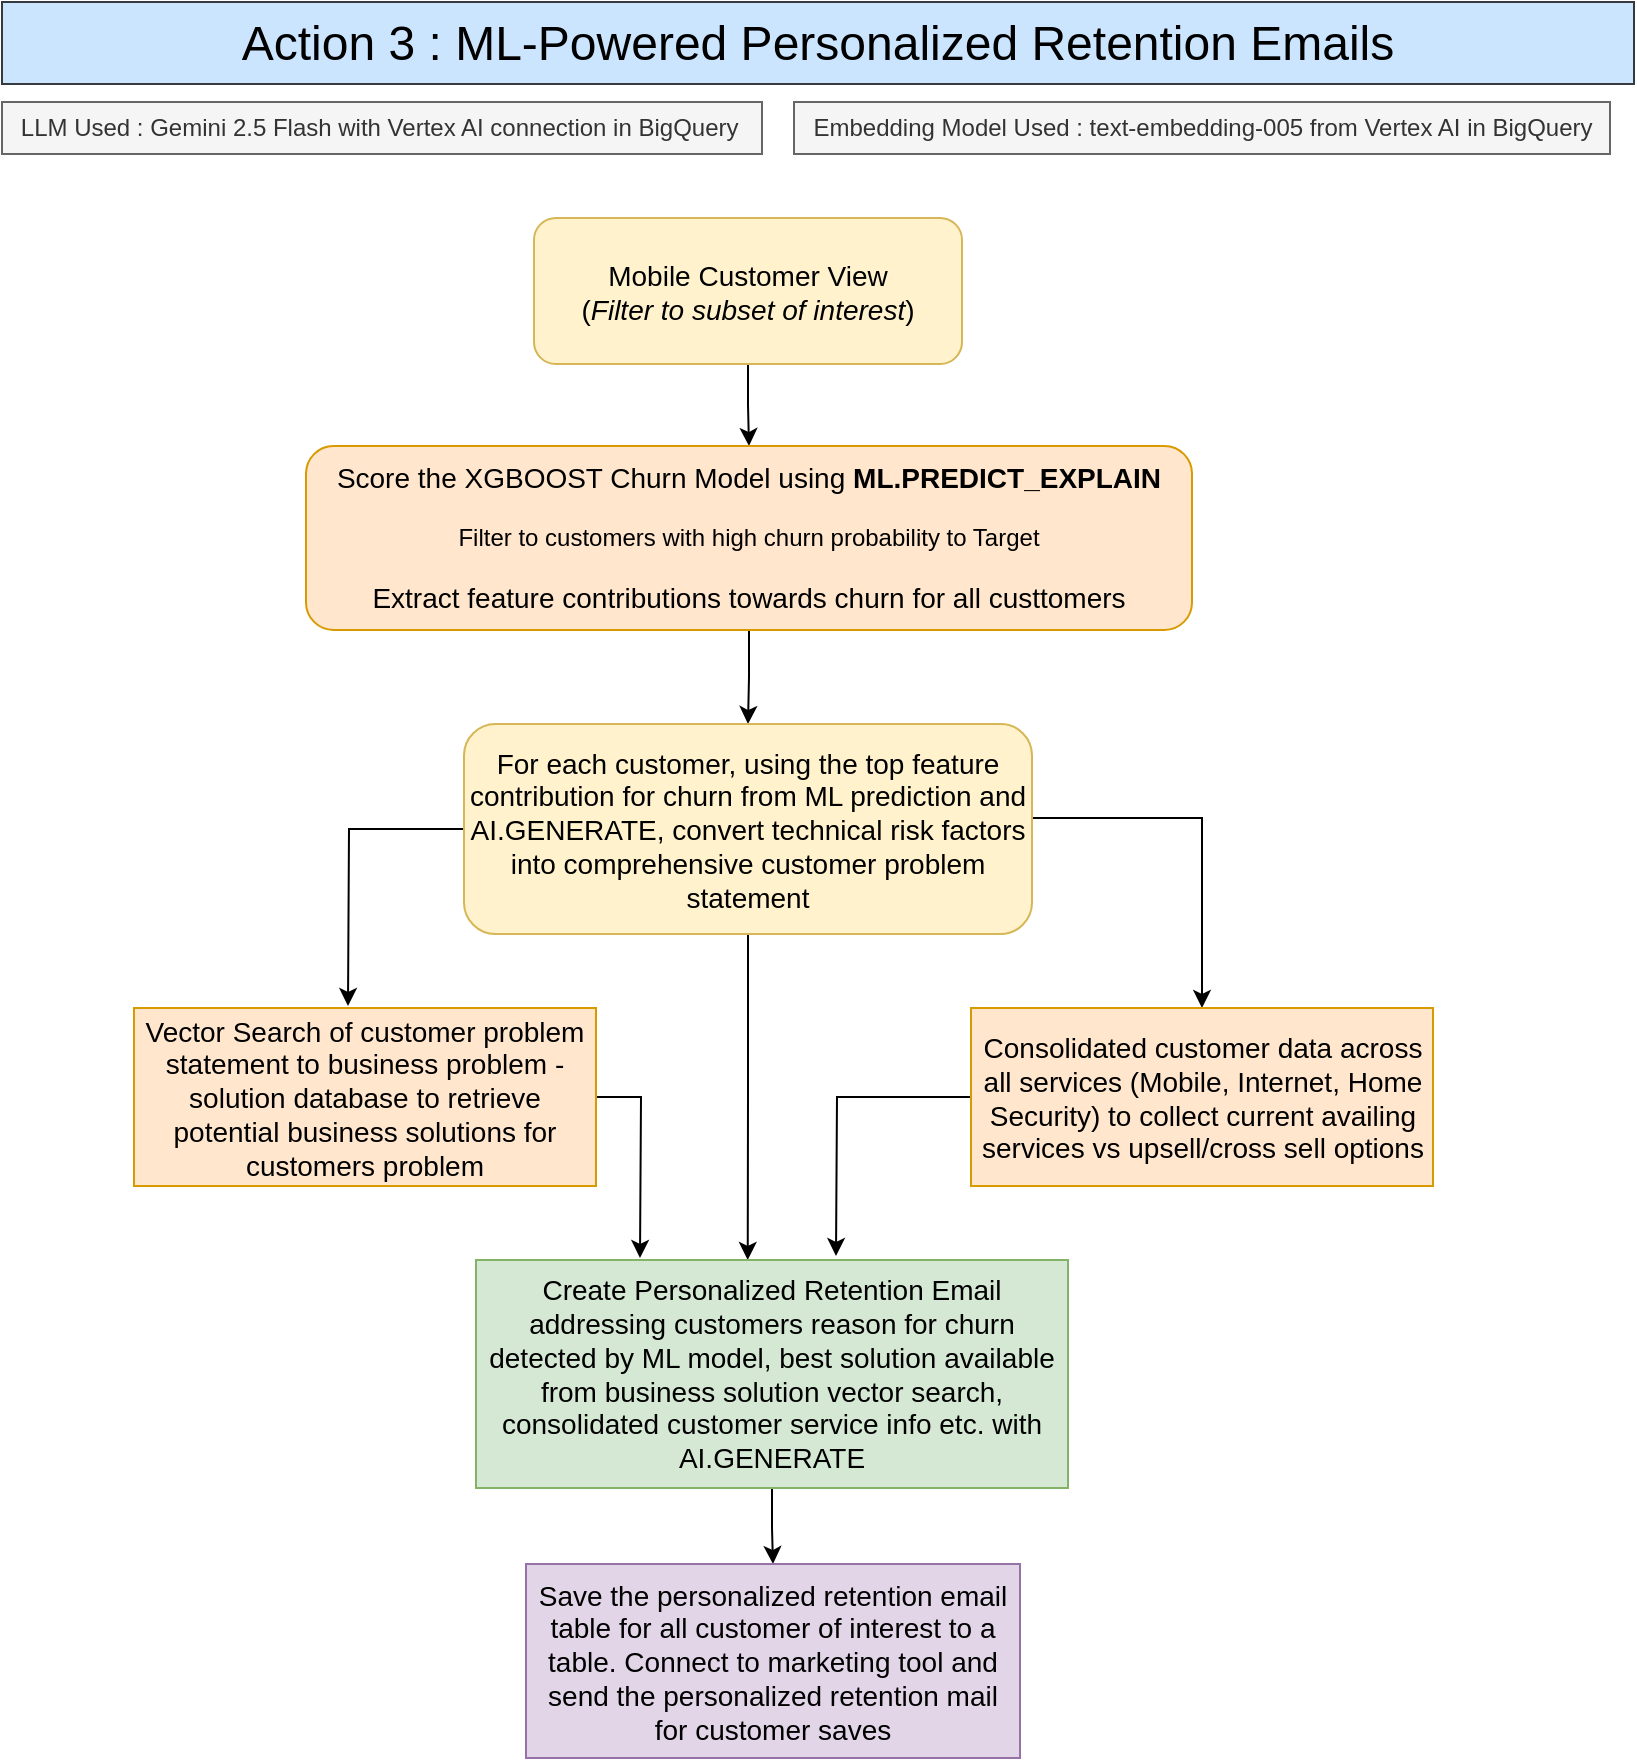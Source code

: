 <mxfile version="28.2.3">
  <diagram name="Page-1" id="bMpS56SYtDnE63oqlAGY">
    <mxGraphModel dx="1668" dy="925" grid="0" gridSize="10" guides="1" tooltips="1" connect="1" arrows="1" fold="1" page="1" pageScale="1" pageWidth="850" pageHeight="1100" math="0" shadow="0">
      <root>
        <mxCell id="0" />
        <mxCell id="1" parent="0" />
        <mxCell id="YqnrHok4tqcxLZUBB8qF-3" value="" style="edgeStyle=orthogonalEdgeStyle;rounded=0;orthogonalLoop=1;jettySize=auto;html=1;" edge="1" parent="1" source="YqnrHok4tqcxLZUBB8qF-1" target="YqnrHok4tqcxLZUBB8qF-2">
          <mxGeometry relative="1" as="geometry" />
        </mxCell>
        <mxCell id="YqnrHok4tqcxLZUBB8qF-1" value="&lt;font style=&quot;font-size: 14px;&quot;&gt;Mobile Customer View&lt;/font&gt;&lt;div&gt;&lt;font style=&quot;font-size: 14px;&quot;&gt;(&lt;i&gt;Filter to subset of interest&lt;/i&gt;)&lt;/font&gt;&lt;/div&gt;" style="rounded=1;whiteSpace=wrap;html=1;fillColor=#fff2cc;strokeColor=#d6b656;" vertex="1" parent="1">
          <mxGeometry x="285" y="117" width="214" height="73" as="geometry" />
        </mxCell>
        <mxCell id="YqnrHok4tqcxLZUBB8qF-9" value="" style="edgeStyle=orthogonalEdgeStyle;rounded=0;orthogonalLoop=1;jettySize=auto;html=1;" edge="1" parent="1" source="YqnrHok4tqcxLZUBB8qF-2" target="YqnrHok4tqcxLZUBB8qF-8">
          <mxGeometry relative="1" as="geometry" />
        </mxCell>
        <mxCell id="YqnrHok4tqcxLZUBB8qF-2" value="&lt;font style=&quot;font-size: 14px;&quot;&gt;Score the XGBOOST Churn Model using &lt;b&gt;ML.PREDICT_EXPLAIN&lt;/b&gt;&lt;/font&gt;&lt;div&gt;&lt;br&gt;&lt;/div&gt;&lt;div&gt;Filter to customers with high churn probability to Target&lt;br&gt;&lt;div&gt;&lt;br&gt;&lt;/div&gt;&lt;div&gt;&lt;font style=&quot;font-size: 14px;&quot;&gt;Extract feature contributions towards churn for all custtomers&lt;/font&gt;&lt;/div&gt;&lt;/div&gt;" style="whiteSpace=wrap;html=1;fillColor=#ffe6cc;strokeColor=#d79b00;rounded=1;" vertex="1" parent="1">
          <mxGeometry x="171" y="231" width="443" height="92" as="geometry" />
        </mxCell>
        <mxCell id="YqnrHok4tqcxLZUBB8qF-4" value="&lt;font style=&quot;font-size: 24px;&quot;&gt;Action 3 :&amp;nbsp;ML-Powered Personalized Retention Emails&lt;/font&gt;" style="rounded=0;whiteSpace=wrap;html=1;fillColor=#cce5ff;strokeColor=#36393d;" vertex="1" parent="1">
          <mxGeometry x="19" y="9" width="816" height="41" as="geometry" />
        </mxCell>
        <mxCell id="YqnrHok4tqcxLZUBB8qF-6" value="Embedding Model Used :&amp;nbsp;text-embedding-005 from Vertex AI in BigQuery" style="text;html=1;align=center;verticalAlign=middle;resizable=0;points=[];autosize=1;strokeColor=#666666;fillColor=#f5f5f5;fontColor=#333333;" vertex="1" parent="1">
          <mxGeometry x="415" y="59" width="408" height="26" as="geometry" />
        </mxCell>
        <mxCell id="YqnrHok4tqcxLZUBB8qF-7" value="LLM Used : Gemini 2.5 Flash with Vertex AI connection in BigQuery&amp;nbsp;" style="text;html=1;align=center;verticalAlign=middle;resizable=0;points=[];autosize=1;strokeColor=#666666;fillColor=#f5f5f5;fontColor=#333333;" vertex="1" parent="1">
          <mxGeometry x="19" y="59" width="380" height="26" as="geometry" />
        </mxCell>
        <mxCell id="YqnrHok4tqcxLZUBB8qF-12" style="edgeStyle=orthogonalEdgeStyle;rounded=0;orthogonalLoop=1;jettySize=auto;html=1;" edge="1" parent="1" source="YqnrHok4tqcxLZUBB8qF-8">
          <mxGeometry relative="1" as="geometry">
            <mxPoint x="192" y="511" as="targetPoint" />
          </mxGeometry>
        </mxCell>
        <mxCell id="YqnrHok4tqcxLZUBB8qF-15" style="edgeStyle=orthogonalEdgeStyle;rounded=0;orthogonalLoop=1;jettySize=auto;html=1;entryX=0.5;entryY=0;entryDx=0;entryDy=0;" edge="1" parent="1" source="YqnrHok4tqcxLZUBB8qF-8" target="YqnrHok4tqcxLZUBB8qF-13">
          <mxGeometry relative="1" as="geometry">
            <Array as="points">
              <mxPoint x="619" y="417" />
            </Array>
          </mxGeometry>
        </mxCell>
        <mxCell id="YqnrHok4tqcxLZUBB8qF-18" style="edgeStyle=orthogonalEdgeStyle;rounded=0;orthogonalLoop=1;jettySize=auto;html=1;entryX=0.459;entryY=0;entryDx=0;entryDy=0;entryPerimeter=0;" edge="1" parent="1" source="YqnrHok4tqcxLZUBB8qF-8" target="YqnrHok4tqcxLZUBB8qF-16">
          <mxGeometry relative="1" as="geometry">
            <mxPoint x="392" y="633" as="targetPoint" />
          </mxGeometry>
        </mxCell>
        <mxCell id="YqnrHok4tqcxLZUBB8qF-8" value="&lt;font style=&quot;font-size: 14px;&quot;&gt;For each customer, using the top feature contribution for churn from ML prediction and AI.GENERATE, convert technical risk factors into comprehensive customer problem statement&lt;/font&gt;" style="whiteSpace=wrap;html=1;fillColor=#fff2cc;strokeColor=#d6b656;rounded=1;" vertex="1" parent="1">
          <mxGeometry x="250" y="370" width="284" height="105" as="geometry" />
        </mxCell>
        <mxCell id="YqnrHok4tqcxLZUBB8qF-22" style="edgeStyle=orthogonalEdgeStyle;rounded=0;orthogonalLoop=1;jettySize=auto;html=1;exitX=1;exitY=0.5;exitDx=0;exitDy=0;" edge="1" parent="1" source="YqnrHok4tqcxLZUBB8qF-11">
          <mxGeometry relative="1" as="geometry">
            <mxPoint x="338" y="637" as="targetPoint" />
          </mxGeometry>
        </mxCell>
        <mxCell id="YqnrHok4tqcxLZUBB8qF-11" value="&lt;span style=&quot;font-size: 14px;&quot;&gt;Vector Search of&amp;nbsp;&lt;/span&gt;&lt;span style=&quot;font-size: 14px;&quot;&gt;customer problem statement&lt;/span&gt;&lt;span style=&quot;font-size: 14px;&quot;&gt;&amp;nbsp;to business problem -solution database to retrieve potential business solutions for customers problem&lt;/span&gt;" style="whiteSpace=wrap;html=1;fillColor=#ffe6cc;strokeColor=#d79b00;rounded=0;" vertex="1" parent="1">
          <mxGeometry x="85" y="512" width="231" height="89" as="geometry" />
        </mxCell>
        <mxCell id="YqnrHok4tqcxLZUBB8qF-23" style="edgeStyle=orthogonalEdgeStyle;rounded=0;orthogonalLoop=1;jettySize=auto;html=1;" edge="1" parent="1" source="YqnrHok4tqcxLZUBB8qF-13">
          <mxGeometry relative="1" as="geometry">
            <mxPoint x="436" y="636" as="targetPoint" />
          </mxGeometry>
        </mxCell>
        <mxCell id="YqnrHok4tqcxLZUBB8qF-13" value="&lt;span style=&quot;font-size: 14px;&quot;&gt;Consolidated customer data across all services (Mobile, Internet, Home Security) to collect current availing services vs upsell/cross sell options&lt;/span&gt;" style="whiteSpace=wrap;html=1;fillColor=#ffe6cc;strokeColor=#d79b00;rounded=0;" vertex="1" parent="1">
          <mxGeometry x="503.5" y="512" width="231" height="89" as="geometry" />
        </mxCell>
        <mxCell id="YqnrHok4tqcxLZUBB8qF-25" value="" style="edgeStyle=orthogonalEdgeStyle;rounded=0;orthogonalLoop=1;jettySize=auto;html=1;" edge="1" parent="1" source="YqnrHok4tqcxLZUBB8qF-16" target="YqnrHok4tqcxLZUBB8qF-24">
          <mxGeometry relative="1" as="geometry" />
        </mxCell>
        <mxCell id="YqnrHok4tqcxLZUBB8qF-16" value="&lt;font style=&quot;font-size: 14px;&quot;&gt;Create Personalized Retention Email addressing customers reason for churn detected by ML model, best solution available from business solution vector search, consolidated customer service info etc. with AI.GENERATE&lt;/font&gt;" style="whiteSpace=wrap;html=1;fillColor=#d5e8d4;strokeColor=#82b366;rounded=0;" vertex="1" parent="1">
          <mxGeometry x="256" y="638" width="296" height="114" as="geometry" />
        </mxCell>
        <mxCell id="YqnrHok4tqcxLZUBB8qF-24" value="&lt;font style=&quot;font-size: 14px;&quot;&gt;Save the personalized retention email table for all customer of interest to a table. Connect to marketing tool and send the personalized retention mail for customer saves&lt;/font&gt;" style="whiteSpace=wrap;html=1;fillColor=#e1d5e7;strokeColor=#9673a6;rounded=0;" vertex="1" parent="1">
          <mxGeometry x="281" y="790" width="247" height="97" as="geometry" />
        </mxCell>
      </root>
    </mxGraphModel>
  </diagram>
</mxfile>

